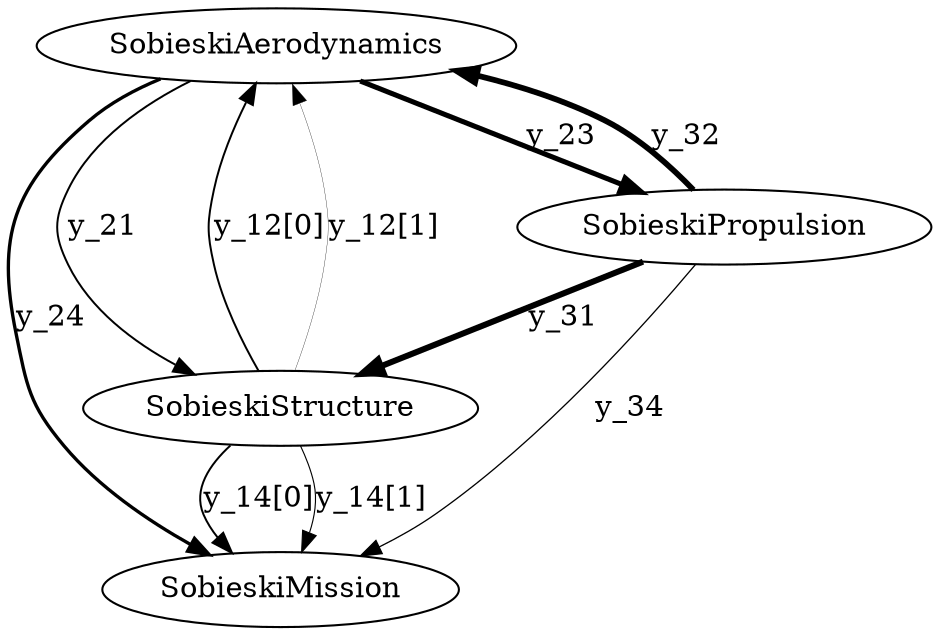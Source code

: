 digraph {
	SobieskiAerodynamics [color=black fillcolor=white fontcolor=black penwidth=1.0 style=filled]
	SobieskiStructure [color=black fillcolor=white fontcolor=black penwidth=1.0 style=filled]
	SobieskiPropulsion [color=black fillcolor=white fontcolor=black penwidth=1.0 style=filled]
	SobieskiMission [color=black fillcolor=white fontcolor=black penwidth=1.0 style=filled]
	SobieskiAerodynamics -> SobieskiStructure [label=y_21 color=black dir=forward fontcolor=black penwidth=0.95]
	SobieskiAerodynamics -> SobieskiPropulsion [label=y_23 color=black dir=forward fontcolor=black penwidth=2.44]
	SobieskiAerodynamics -> SobieskiMission [label=y_24 color=black dir=forward fontcolor=black penwidth=1.61]
	SobieskiStructure -> SobieskiAerodynamics [label="y_12[0]" color=black dir=forward fontcolor=black penwidth=0.95]
	SobieskiStructure -> SobieskiAerodynamics [label="y_12[1]" color=black dir=forward fontcolor=black penwidth=0.15]
	SobieskiStructure -> SobieskiMission [label="y_14[0]" color=black dir=forward fontcolor=black penwidth=0.95]
	SobieskiStructure -> SobieskiMission [label="y_14[1]" color=black dir=forward fontcolor=black penwidth=0.54]
	SobieskiPropulsion -> SobieskiAerodynamics [label=y_32 color=black dir=forward fontcolor=black penwidth=2.76]
	SobieskiPropulsion -> SobieskiStructure [label=y_31 color=black dir=forward fontcolor=black penwidth=2.9]
	SobieskiPropulsion -> SobieskiMission [label=y_34 color=black dir=forward fontcolor=black penwidth=0.63]
}
